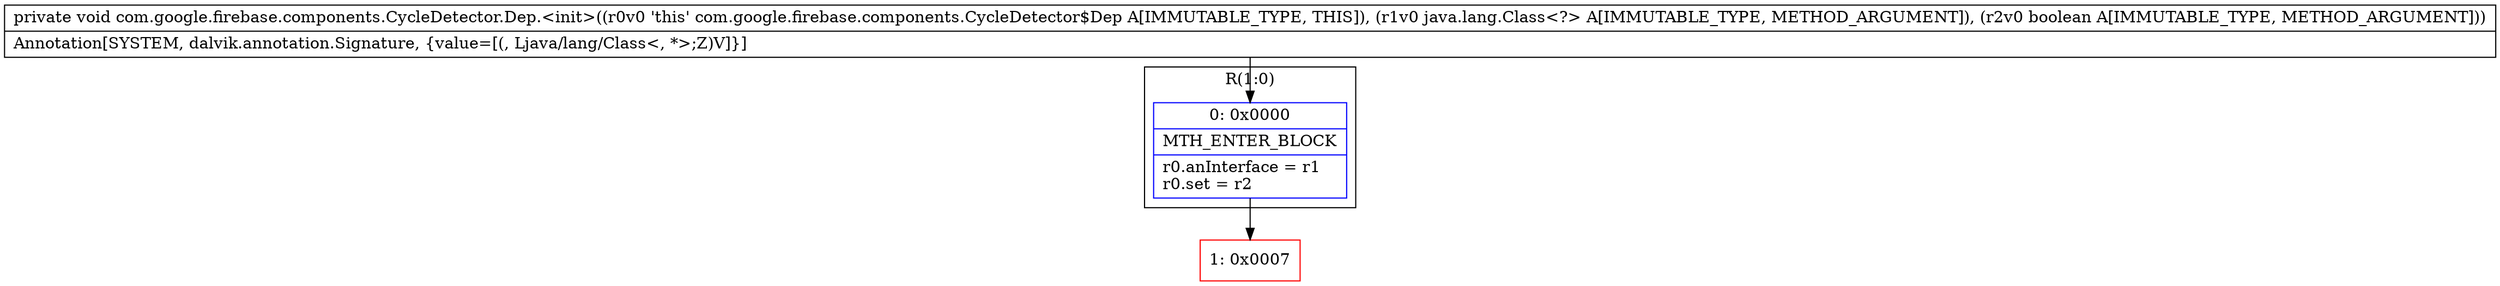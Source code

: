 digraph "CFG forcom.google.firebase.components.CycleDetector.Dep.\<init\>(Ljava\/lang\/Class;Z)V" {
subgraph cluster_Region_1286497177 {
label = "R(1:0)";
node [shape=record,color=blue];
Node_0 [shape=record,label="{0\:\ 0x0000|MTH_ENTER_BLOCK\l|r0.anInterface = r1\lr0.set = r2\l}"];
}
Node_1 [shape=record,color=red,label="{1\:\ 0x0007}"];
MethodNode[shape=record,label="{private void com.google.firebase.components.CycleDetector.Dep.\<init\>((r0v0 'this' com.google.firebase.components.CycleDetector$Dep A[IMMUTABLE_TYPE, THIS]), (r1v0 java.lang.Class\<?\> A[IMMUTABLE_TYPE, METHOD_ARGUMENT]), (r2v0 boolean A[IMMUTABLE_TYPE, METHOD_ARGUMENT]))  | Annotation[SYSTEM, dalvik.annotation.Signature, \{value=[(, Ljava\/lang\/Class\<, *\>;Z)V]\}]\l}"];
MethodNode -> Node_0;
Node_0 -> Node_1;
}

